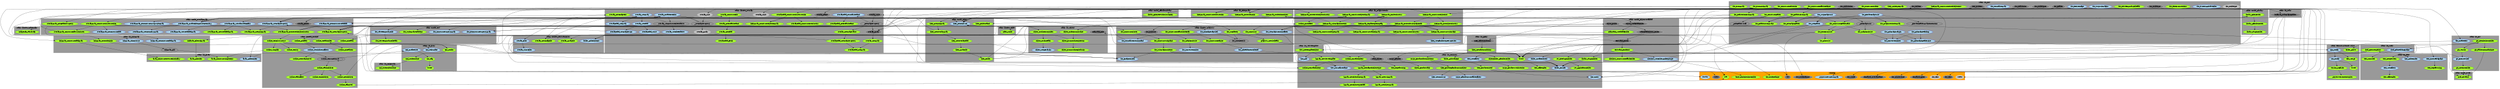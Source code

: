 digraph "dot_FromArray" {	graph [		clusterrank="true"		size="31.2500,31.2500"	];		subgraph "pf" {		node [];			n57 [label="_GetGraphProperty" URL="_GetGraphProperty%2Cpf%2Cstack+%22libOPN_Overlay%22%2C1"];		n179 [label="dot_CheckResult" URL="dot_CheckResult%2Cpf%2Cstack+%22libOPN_GraphViz%22%2C1"];	}		subgraph "pc" {		node [];			n122 [label="_AddHeaderStuff" URL="_AddHeaderStuff%2Cpc%2Cstack+%22lib_Dot%22%2C1"];		n72 [label="_ExtractHeaderArrayDimensions" URL="_ExtractHeaderArrayDimensions%2Cpc%2Cstack+%22lib_Dot%22%2C1"];		n232 [label="overlay_SetAndStoreFileRelative" URL="overlay_SetAndStoreFileRelative%2Cpc%2Cstack+%22libOPN_Overlay%22%2C1"];		n105 [label="_AddGraphSize" URL="_AddGraphSize%2Cpc%2Cstack+%22lib_Dot%22%2C1"];		n212 [label="outline_ToXMLRecurse" URL="outline_ToXMLRecurse%2Cpc%2Cstack+%22libOPN_Outline%22%2C1"];		n131 [label="_SetGraphProperty" URL="_SetGraphProperty%2Cpc%2Cstack+%22libOPN_Overlay%22%2C1"];		n239 [label="linkArray_Add" URL="linkArray_Add%2Cpc%2Cstack+%22lib_LinkArray%22%2C1"];	}		subgraph "s" {		node [fillcolor="grey", style="filled", color="white"];			n209 [label="overlay_Style" URL="overlay_Style%2Cs%2Cstack+%22libOPN_Overlay%22%2C1"];		n219 [label="dot_Text" URL="dot_Text%2Cs%2CMissing%2C1"];		n245 [label="dot_NodeType" URL="dot_NodeType%2Cs%2Cstack+%22lib_Dot%22%2C1"];		n250 [label="uOPN" URL="uOPN%2Cs%2CMissing%2C1"];		n132 [label="overlay_Array" URL="overlay_Array%2Cs%2Cstack+%22libOPN_Overlay%22%2C1"];		n183 [label="overlay_Size" URL="overlay_Size%2Cs%2Cstack+%22libOPN_Overlay%22%2C1"];	}		subgraph "g" {		node [fillcolor="grey50", style="filled", color="white"];			n7 [label="mainstack_File" URL="mainstack_File%2Cg%2Cstack+%22lib_Object%22%2C1"];		n218 [label="dot_Text" URL="dot_Text%2Cg%2CMissing%2C1"];		n171 [label="dot_Header" URL="dot_Header%2Cg%2Cstack+%22lib_Dot%22%2C1"];		n74 [label="displayed_OverlayName" URL="displayed_OverlayName%2Cg%2CMissing%2C1"];		n138 [label="dot_DefSection" URL="dot_DefSection%2Cg%2Cstack+%22lib_Dot%22%2C1"];		n210 [label="stackDataObjects_Folder" URL="stackDataObjects_Folder%2Cg%2Cstack+%22model_ObjectMetadata%22%2C1"];		n151 [label="rect" URL="rect%2Cg%2CMissing%2C1"];		n172 [label="hkey_DotText" URL="hkey_DotText%2Cg%2Cstack+%22lib_Dot%22%2C1"];		n58 [label="script_Handler" URL="script_Handler%2Cg%2Cstack+%22lib_Common%22%2C1"];		n230 [label="dot_NodeTypes" URL="dot_NodeTypes%2Cg%2Cstack+%22lib_Dot%22%2C1"];		n140 [label="overlay_Array" URL="overlay_Array%2Cg%2Cstack+%22libOPN_Overlay%22%2C1"];		n103 [label="overlay_Name" URL="overlay_Name%2Cg%2Cstack+%22libOPN_Overlay%22%2C1"];		n34 [label="overlay_Folder" URL="overlay_Folder%2Cg%2Cstack+%22model_OverlayArray%22%2C1"];		n136 [label="dot_NodeDefLine" URL="dot_NodeDefLine%2Cg%2CMissing%2C1"];		n6 [label="textStack_Folder" URL="textStack_Folder%2Cg%2Cstack+%22model_ObjectMetadata%22%2C1"];		n173 [label="displayed_Hkey" URL="displayed_Hkey%2Cg%2CMissing%2C1"];		n249 [label="dot_NodeType" URL="dot_NodeType%2Cg%2Cstack+%22lib_Dot%22%2C1"];		n104 [label="uOPN" URL="uOPN%2Cg%2CMissing%2C1"];		n177 [label="linkarray_TracGraphHeader" URL="linkarray_TracGraphHeader%2Cg%2Cstack+%22lib_Trac%22%2C1"];		n35 [label="object_MetaDataFolder" URL="object_MetaDataFolder%2Cg%2Cstack+%22model_ObjectMetadata%22%2C1"];		n73 [label="dot_LinkSection" URL="dot_LinkSection%2Cg%2Cstack+%22lib_Dot%22%2C1"];		n235 [label="dot_Model" URL="dot_Model%2Cg%2CMissing%2C1"];		n56 [label="overlay_Style" URL="overlay_Style%2Cg%2Cstack+%22libOPN_Overlay%22%2C1"];		n2 [label="dot_NodeID" URL="dot_NodeID%2Cg%2Cstack+%22lib_Dot%22%2C1"];		n231 [label="hKey_CaseConditions" URL="hKey_CaseConditions%2Cg%2Cstack+%22lib_Hkey%22%2C1"];		n174 [label="dot_ClusterType" URL="dot_ClusterType%2Cg%2CMissing%2C1"];		n165 [label="dot_InchSize" URL="dot_InchSize%2Cg%2Cstack+%22libOPN_GraphViz%22%2C1"];		n214 [label="object_Folder" URL="object_Folder%2Cg%2Cstack+%22model_ObjectMetadata%22%2C1"];		n9 [label="stack_Object" URL="stack_Object%2Cg%2Cstack+%22lib_Common%22%2C1"];	}		subgraph "c" {		node [fillcolor="LightBlue", style="filled", color="Blue"];			n182 [label="xml_CreateTree" URL="xml_CreateTree%2Cc%2Cstack+%22lib_XML%22%2C1"];		n234 [label="_ConstructPropertyArray" URL="_ConstructPropertyArray%2Cc%2CMissing%2C1"];		n149 [label="folder_AddObjectBit" URL="folder_AddObjectBit%2Cc%2Cstack+%22libOPN_TextStackFiles%22%2C1"];		n20 [label="dot_EscapeQuotes" URL="dot_EscapeQuotes%2Cc%2Cstack+%22libOPN_GraphViz%22%2C1"];		n50 [label="dot_SaveTemporaryFile" URL="dot_SaveTemporaryFile%2Cc%2Cstack+%22model_Dot%22%2C1"];		n216 [label="dot_ResizeImage" URL="dot_ResizeImage%2Cc%2Cstack+%22lib_Dot%22%2C1"];		n106 [label="dot_ProcessAndSaveFiles" URL="dot_ProcessAndSaveFiles%2Cc%2Cstack+%22lib_Dot%22%2C1"];		n97 [label="overlayData_Store" URL="overlayData_Store%2Cc%2Cstack+%22libOPN_Overlay%22%2C1"];		n226 [label="dot_StripGraphSize" URL="dot_StripGraphSize%2Cc%2Cstack+%22lib_Dot%22%2C1"];		n88 [label="text_SetOffsets" URL="text_SetOffsets%2Cc%2Cstack+%22lib_Text%22%2C1"];		n31 [label="linkArray_DeconstructDataArray" URL="linkArray_DeconstructDataArray%2Cc%2Cstack+%22lib_LinkArray%22%2C1"];		n157 [label="overlayData_SetArray" URL="overlayData_SetArray%2Cc%2Cstack+%22libOPN_Overlay%22%2C1"];		n3 [label="git_ExecuteShell" URL="git_ExecuteShell%2Cc%2Cstack+%22lib_Git%22%2C1"];		n191 [label="overlay_CreateDotFiles" URL="overlay_CreateDotFiles%2Cc%2Cstack+%22libOPN_Overlay%22%2C1"];		n242 [label="overlayData_NormalizeName" URL="overlayData_NormalizeName%2Cc%2Cstack+%22libOPN_Overlay%22%2C1"];		n258 [label="hkey_Deconstruct" URL="hkey_Deconstruct%2Cc%2Cstack+%22lib_Common%22%2C1"];		n11 [label="text_InsertParagraph" URL="text_InsertParagraph%2Cc%2Cstack+%22lib_Text%22%2C1"];		n127 [label="opn_Notify" URL="opn_Notify%2Cc%2Cstack+%22Rescue+Livecode+World%22%2C1"];		n42 [label="dot_AddGraphPadding" URL="dot_AddGraphPadding%2Cc%2Cstack+%22lib_Dot%22%2C1"];		n118 [label="line_AddToIndex" URL="line_AddToIndex%2Cc%2Cstack+%22lib_Text%22%2C1"];		n154 [label="overlay_ShortFiles" URL="overlay_ShortFiles%2Cc%2Cstack+%22libOPN_TextStackFiles%22%2C1"];		n176 [label="linkArray_IdConstruct" URL="linkArray_IdConstruct%2Cc%2Cstack+%22lib_LinkArray%22%2C1"];		n167 [label="overlayArray_SetMetadataArray" URL="overlayArray_SetMetadataArray%2Cc%2Cstack+%22model_OverlayArray%22%2C1"];		n117 [label="dot_AddGraphMargin" URL="dot_AddGraphMargin%2Cc%2Cstack+%22lib_Dot%22%2C1"];		n53 [label="object_SetHierarchy" URL="object_SetHierarchy%2Cc%2Cstack+%22lib_Object%22%2C1"];		n178 [label="dot_DoImageMapShell" URL="dot_DoImageMapShell%2Cc%2Cstack+%22libOPN_GraphViz%22%2C1"];		n124 [label="overlayArray_DeconstructMetadata" URL="overlayArray_DeconstructMetadata%2Cc%2Cstack+%22model_OverlayArray%22%2C1"];		n180 [label="dot_NormalizeDotCommand" URL="dot_NormalizeDotCommand%2Cc%2Cstack+%22libOPN_GraphViz%22%2C1"];		n30 [label="overlayArray_DeconstructData" URL="overlayArray_DeconstructData%2Cc%2Cstack+%22model_OverlayArray%22%2C1"];		n194 [label="overlayArray_SetGeometryArray" URL="overlayArray_SetGeometryArray%2Cc%2Cstack+%22model_OverlayArray%22%2C1"];		n87 [label="text_SetOffsets" URL="text_SetOffsets%2Cc%2Cstack+%22lib_Common%22%2C1"];		n39 [label="xml_TidySpace" URL="xml_TidySpace%2Cc%2Cstack+%22lib_XML%22%2C1"];		n200 [label="overlayArray_DeconstructGroupStyleArray" URL="overlayArray_DeconstructGroupStyleArray%2Cc%2Cstack+%22model_OverlayArray%22%2C1"];		n222 [label="dot_SetHeader" URL="dot_SetHeader%2Cc%2Cstack+%22lib_Dot%22%2C1"];		n43 [label="dot_AddGraphHeaderLine" URL="dot_AddGraphHeaderLine%2Cc%2Cstack+%22lib_Dot%22%2C1"];		n27 [label="view_NormalizeName" URL="view_NormalizeName%2Cc%2Cstack+%22lib_Common%22%2C1"];		n119 [label="line_Add" URL="line_Add%2Cc%2Cstack+%22lib_Common%22%2C1"];		n155 [label="overlay_SetArray" URL="overlay_SetArray%2Cc%2Cstack+%22libOPN_Overlay%22%2C1"];		n60 [label="shell_BashParamEscape" URL="shell_BashParamEscape%2Cc%2Cstack+%22lib_Shell%22%2C1"];		n236 [label="checkout_SetFolderAndRepotype" URL="checkout_SetFolderAndRepotype%2Cc%2Cstack+%22model_ObjectMetadata%22%2C1"];		n215 [label="line_Insert" URL="line_Insert%2Cc%2Cstack+%22lib_Common%22%2C1"];		n185 [label="dot_SetGraphSectionOffsets" URL="dot_SetGraphSectionOffsets%2Cc%2Cstack+%22libOPN_GraphViz%22%2C1"];		n96 [label="overlay_SetData" URL="overlay_SetData%2Cc%2Cstack+%22libOPN_Overlay%22%2C1"];		n252 [label="dot_NormalizeArray" URL="dot_NormalizeArray%2Cc%2Cstack+%22lib_Dot%22%2C1"];		n137 [label="hkey_SetHandlerTypeProperties" URL="hkey_SetHandlerTypeProperties%2Cc%2Cstack+%22lib_GraphVizTools%22%2C1"];		n153 [label="overlay_Files" URL="overlay_Files%2Cc%2Cstack+%22libOPN_TextStackFiles%22%2C1"];		n46 [label="hkey_Deconstruct" URL="hkey_Deconstruct%2Cc%2Cstack+%22model_Hkey%22%2C1"];		n62 [label="outline_SetChildrenOffsets" URL="outline_SetChildrenOffsets%2Cc%2Cstack+%22libOPN_Outline%22%2C1"];		n189 [label="extract" URL="extract%2Cc%2CMissing%2C1"];		n109 [label="dot_ConvertToInches" URL="dot_ConvertToInches%2Cc%2Cstack+%22libOPN_GraphViz%22%2C1"];		n64 [label="array_AddToIndex" URL="array_AddToIndex%2Cc%2Cstack+%22lib_Array%22%2C1"];		n233 [label="overlay_SetFileRelative" URL="overlay_SetFileRelative%2Cc%2Cstack+%22libOPN_Overlay%22%2C1"];		n217 [label="dot_ConstructPropertyArray" URL="dot_ConstructPropertyArray%2Cc%2Cstack+%22model_Dot%22%2C1"];		n107 [label="file_CreateText" URL="file_CreateText%2Cc%2Cstack+%22lib_Git%22%2C1"];		n92 [label="overlayArray_SetGraphProperty" URL="overlayArray_SetGraphProperty%2Cc%2Cstack+%22model_OverlayArray%22%2C1"];		n44 [label="dot_ConvertToInches" URL="dot_ConvertToInches%2Cc%2Cstack+%22lib_Dot%22%2C1"];		n223 [label="dot_ExtractGraphSize" URL="dot_ExtractGraphSize%2Cc%2Cstack+%22lib_Dot%22%2C1"];		n257 [label="dot_AddParamToNodeDef" URL="dot_AddParamToNodeDef%2Cc%2Cstack+%22libOPN_GraphViz%22%2C1"];		n156 [label="overlayArray_SetMainStackHash" URL="overlayArray_SetMainStackHash%2Cc%2Cstack+%22model_OverlayArray%22%2C1"];		n86 [label="dot_StripSubGraphs" URL="dot_StripSubGraphs%2Cc%2Cstack+%22lib_Dot%22%2C1"];		n133 [label="overlayArray_CreateFilesAndSetGeometry" URL="overlayArray_CreateFilesAndSetGeometry%2Cc%2Cstack+%22model_OverlayArray%22%2C1"];		n259 [label="script_HandlerFromTableOffsets" URL="script_HandlerFromTableOffsets%2Cc%2Cstack+%22lib_Common%22%2C1"];		n100 [label="folder_CreateNested" URL="folder_CreateNested%2Cc%2Cstack+%22lib_Common%22%2C1"];		n128 [label="osx_Notify" URL="osx_Notify%2Cc%2Cstack+%22Rescue+Livecode+World%22%2C1"];		n55 [label="folder_Format" URL="folder_Format%2Cc%2Cstack+%22lib_Common%22%2C1"];		n91 [label="overlayData_SetGraphProps" URL="overlayData_SetGraphProps%2Cc%2Cstack+%22libOPN_Overlay%22%2C1"];		n78 [label="dot_DeconstructPropertyArray" URL="dot_DeconstructPropertyArray%2Cc%2Cstack+%22model_Dot%22%2C1"];	}		subgraph "f" {		node [fillcolor="GreenYellow", style="filled", color="Green4"];			n251 [label="outline_LineParent" URL="outline_LineParent%2Cf%2Cstack+%22libOPN_Outline%22%2C1"];		n134 [label="hKeyArray_ConstructSubGraph" URL="hKeyArray_ConstructSubGraph%2Cf%2Cstack+%22lib_GraphVizTools%22%2C1"];		n47 [label="overlayData_GetGraphProperty" URL="overlayData_GetGraphProperty%2Cf%2Cstack+%22libOPN_Overlay%22%2C1"];		n63 [label="outline_NextSameLevel" URL="outline_NextSameLevel%2Cf%2Cstack+%22libOPN_Outline%22%2C1"];		n195 [label="dot_ConstructDefLine" URL="dot_ConstructDefLine%2Cf%2Cstack+%22libOPN_GraphViz%22%2C1"];		n207 [label="dot_FromLinkArray" URL="dot_FromLinkArray%2Cf%2Cstack+%22lib_Dot%22%2C1"];		n263 [label="dot_FromArray" URL="dot_FromArray%2Cf%2Cstack+%22lib_Dot%22%2C1"];		n160 [label="outline_GetChildren" URL="outline_GetChildren%2Cf%2Cstack+%22libOPN_Outline%22%2C1"];		n81 [label="kwote" URL="kwote%2Cf%2Cstack+%22lib_Common%22%2C1"];		n108 [label="dot_GraphInchSize" URL="dot_GraphInchSize%2Cf%2Cstack+%22libOPN_GraphViz%22%2C1"];		n15 [label="hKeyArray_XmlToClusters" URL="hKeyArray_XmlToClusters%2Cf%2Cstack+%22lib_GraphVizTools%22%2C1"];		n188 [label="overlay_ArrayFile" URL="overlay_ArrayFile%2Cf%2Cstack+%22libOPN_TextStackFiles%22%2C1"];		n65 [label="hKeyArray_SubGraphContents" URL="hKeyArray_SubGraphContents%2Cf%2Cstack+%22lib_GraphVizTools%22%2C1"];		n240 [label="array_ConstructSimpleKeys" URL="array_ConstructSimpleKeys%2Cf%2Cstack+%22lib_Array%22%2C1"];		n228 [label="outline_ToPathIndex" URL="outline_ToPathIndex%2Cf%2Cstack+%22libOPN_Outline%22%2C1"];		n37 [label="outline_ToXML" URL="outline_ToXML%2Cf%2Cstack+%22libOPN_Outline%22%2C1"];		n125 [label="rev_GetPluginFolder" URL="rev_GetPluginFolder%2Cf%2Cstack+%22lib_Common%22%2C1"];		n145 [label="char" URL="char%2Cf%2CMissing%2C1"];		n238 [label="checkout_ConstructDefaultFolder" URL="checkout_ConstructDefaultFolder%2Cf%2Cstack+%22model_ObjectMetadata%22%2C1"];		n181 [label="dot_NewTemporaryFilePath" URL="dot_NewTemporaryFilePath%2Cf%2Cstack+%22lib_Dot%22%2C1"];		n5 [label="shell_ExecuteAtRoot" URL="shell_ExecuteAtRoot%2Cf%2Cstack+%22lib_Shell%22%2C1"];		n168 [label="hKeyArray_ReplaceOpeningTag" URL="hKeyArray_ReplaceOpeningTag%2Cf%2Cstack+%22lib_GraphVizTools%22%2C1"];		n25 [label="hArray_GetViewTemplate" URL="hArray_GetViewTemplate%2Cf%2Cstack+%22lib_Common%22%2C1"];		n260 [label="array_ConstructReverseDictionary" URL="array_ConstructReverseDictionary%2Cf%2Cstack+%22lib_Array%22%2C1"];		n248 [label="dot_TextFromSections" URL="dot_TextFromSections%2Cf%2Cstack+%22lib_Dot%22%2C1"];		n256 [label="hkey_GetCaseConditions" URL="hkey_GetCaseConditions%2Cf%2Cstack+%22lib_Hkey%22%2C1"];		n66 [label="math_IsOdd" URL="math_IsOdd%2Cf%2Cstack+%22libOPN_Data%22%2C1"];		n162 [label="outline_TopChildren" URL="outline_TopChildren%2Cf%2Cstack+%22libOPN_Outline%22%2C1"];		n77 [label="dot_ConstructHeaderBase" URL="dot_ConstructHeaderBase%2Cf%2Cstack+%22lib_Dot%22%2C1"];		n114 [label="dot_ConstructCluster" URL="dot_ConstructCluster%2Cf%2Cstack+%22libOPN_GraphViz%22%2C1"];		n68 [label="hKeyArray_DotNodeSubGraphDefs" URL="hKeyArray_DotNodeSubGraphDefs%2Cf%2Cstack+%22lib_GraphVizTools%22%2C1"];		n203 [label="overlay_GetCmapFile" URL="overlay_GetCmapFile%2Cf%2Cstack+%22libOPN_TextStackFiles%22%2C1"];		n164 [label="library_HkeyToPublicShortHkey" URL="library_HkeyToPublicShortHkey%2Cf%2Cstack+%22model_HandlerLibrary%22%2C1"];		n29 [label="kwote" URL="kwote%2Cf%2Cstack+%22lib_XML%22%2C1"];		n213 [label="library_HkeyFolder" URL="library_HkeyFolder%2Cf%2Cstack+%22model_Library%22%2C1"];		n112 [label="dot_SubGraphContents" URL="dot_SubGraphContents%2Cf%2Cstack+%22libOPN_GraphViz%22%2C1"];		n244 [label="array_AllNodes" URL="array_AllNodes%2Cf%2Cstack+%22lib_Array%22%2C1"];		n54 [label="library_PluginFolder" URL="library_PluginFolder%2Cf%2Cstack+%22lib_Common%22%2C1"];		n90 [label="hKeyArray_ConstructIdTypeArray" URL="hKeyArray_ConstructIdTypeArray%2Cf%2Cstack+%22lib_GraphVizTools%22%2C1"];		n221 [label="dot_ConstructSubgraph" URL="dot_ConstructSubgraph%2Cf%2Cstack+%22libOPN_GraphViz%22%2C1"];		n26 [label="hArray_GetNamedObjectType" URL="hArray_GetNamedObjectType%2Cf%2Cstack+%22lib_Common%22%2C1"];		n146 [label="hKeyArray_ConstructObjectIDArray" URL="hKeyArray_ConstructObjectIDArray%2Cf%2Cstack+%22libOPN_Overlay%22%2C1"];		n198 [label="version_IsEarlier" URL="version_IsEarlier%2Cf%2Cstack+%22Rescue+Livecode+World%22%2C1"];		n121 [label="dot_HeaderFromArray" URL="dot_HeaderFromArray%2Cf%2Cstack+%22lib_Dot%22%2C1"];		n84 [label="dot_GraphSectionToArray" URL="dot_GraphSectionToArray%2Cf%2Cstack+%22lib_Dot%22%2C1"];		n135 [label="dot_ConstructDefaultNodeDefs" URL="dot_ConstructDefaultNodeDefs%2Cf%2Cstack+%22libOPN_GraphViz%22%2C1"];		n48 [label="overlayArray_GetGraphProperty" URL="overlayArray_GetGraphProperty%2Cf%2Cstack+%22model_OverlayArray%22%2C1"];		n196 [label="text_OffsetAfter" URL="text_OffsetAfter%2Cf%2Cstack+%22lib_Common%22%2C1"];		n71 [label="hArray_GetObjectTypeData" URL="hArray_GetObjectTypeData%2Cf%2Cstack+%22lib_Common%22%2C1"];		n237 [label="fossil_FindCheckoutFolder" URL="fossil_FindCheckoutFolder%2Cf%2CMissing%2C1"];		n204 [label="overlay_ConstructFile" URL="overlay_ConstructFile%2Cf%2Cstack+%22libOPN_Overlay%22%2C1"];		n264 [label="overlayArray_GetHeaderProperty" URL="overlayArray_GetHeaderProperty%2Cf%2Cstack+%22model_OverlayArray%22%2C1"];		n82 [label="library_HandlerFolder" URL="library_HandlerFolder%2Cf%2Cstack+%22model_Library%22%2C1"];		n14 [label="hKeyArray_ConstructObjectIdArray" URL="hKeyArray_ConstructObjectIdArray%2Cf%2Cstack+%22lib_GraphVizTools%22%2C1"];		n241 [label="overlayData_GetDefaultName" URL="overlayData_GetDefaultName%2Cf%2Cstack+%22libOPN_Overlay%22%2C1"];		n229 [label="_convertVersionToNumber" URL="_convertVersionToNumber%2Cf%2Cstack+%22Rescue+Livecode+World%22%2C1"];		n101 [label="hkey_ArrayFile" URL="hkey_ArrayFile%2Cf%2Cstack+%22model_Hkey%22%2C1"];		n12 [label="text_RepeatString" URL="text_RepeatString%2Cf%2Cstack+%22lib_Text%22%2C1"];		n139 [label="dot_DefSectionFromArray" URL="dot_DefSectionFromArray%2Cf%2Cstack+%22lib_Dot%22%2C1"];		n36 [label="outline_Simplify" URL="outline_Simplify%2Cf%2Cstack+%22libOPN_Outline%22%2C1"];		n227 [label="text_RepeatString" URL="text_RepeatString%2Cf%2Cstack+%22lib_Common%22%2C1"];		n144 [label="outline_TabLevel" URL="outline_TabLevel%2Cf%2Cstack+%22libOPN_Outline%22%2C1"];		n89 [label="text_OffsetAfter" URL="text_OffsetAfter%2Cf%2Cstack+%22lib_Text%22%2C1"];		n253 [label="overlay_GetGraphValue" URL="overlay_GetGraphValue%2Cf%2Cstack+%22libOPN_Overlay%22%2C1"];		n152 [label="view_GetTemplateObject" URL="view_GetTemplateObject%2Cf%2Cstack+%22lib_ViewTemplate%22%2C1"];		n45 [label="hKeyArray_NodeIdsInObject" URL="hKeyArray_NodeIdsInObject%2Cf%2Cstack+%22lib_HkeyArray%22%2C1"];		n22 [label="script_ExtractCaseConditions" URL="script_ExtractCaseConditions%2Cf%2Cstack+%22lib_Common%22%2C1"];		n261 [label="overlayData_Fetch" URL="overlayData_Fetch%2Cf%2Cstack+%22libOPN_Overlay%22%2C1"];		n255 [label="folder_Above" URL="folder_Above%2Cf%2Cstack+%22Rescue+Livecode+World%22%2C1"];		n130 [label="dot_ConstructNodeID" URL="dot_ConstructNodeID%2Cf%2Cstack+%22lib_Dot%22%2C1"];		n158 [label="hKeyArray_ConstructStackIdArray" URL="hKeyArray_ConstructStackIdArray%2Cf%2Cstack+%22lib_GraphVizTools%22%2C1"];		n67 [label="hKeyArray_ConstructObjectDot" URL="hKeyArray_ConstructObjectDot%2Cf%2Cstack+%22lib_GraphVizTools%22%2C1"];		n206 [label="dot_NodeDefLine" URL="dot_NodeDefLine%2Cf%2CMissing%2C1"];		n161 [label="outline_PathOffset" URL="outline_PathOffset%2Cf%2Cstack+%22libOPN_Outline%22%2C1"];		n76 [label="overlayData_ConstructClusterSection" URL="overlayData_ConstructClusterSection%2Cf%2Cstack+%22libOPN_Overlay%22%2C1"];		n175 [label="hkey_GetLinkArray" URL="hkey_GetLinkArray%2Cf%2Cstack+%22model_Hkey%22%2C1"];		n115 [label="overlayArray_ConstructFlatSubCluster" URL="overlayArray_ConstructFlatSubCluster%2Cf%2Cstack+%22model_OverlayArray%22%2C1"];		n192 [label="overlay_GetCmapText" URL="overlay_GetCmapText%2Cf%2Cstack+%22libOPN_Overlay%22%2C1"];		n243 [label="hkey_FolderName" URL="hkey_FolderName%2Cf%2Cstack+%22model_Hkey%22%2C1"];		n51 [label="dot_NewTemporaryFilePath" URL="dot_NewTemporaryFilePath%2Cf%2Cstack+%22model_Dot%22%2C1"];		n69 [label="hKeyArray_DotObjectClusters" URL="hKeyArray_DotObjectClusters%2Cf%2Cstack+%22lib_GraphVizTools%22%2C1"];		n95 [label="git_Version" URL="git_Version%2Cf%2Cstack+%22lib_Git%22%2C1"];		n224 [label="outline_AddPath" URL="outline_AddPath%2Cf%2Cstack+%22libOPN_Outline%22%2C1"];		n143 [label="overlay_GetArray" URL="overlay_GetArray%2Cf%2Cstack+%22libOPN_Overlay%22%2C1"];		n10 [label="object_ExtractStack" URL="object_ExtractStack%2Cf%2Cstack+%22lib_Common%22%2C1"];		n113 [label="overlayArray_ConstructClusterSection" URL="overlayArray_ConstructClusterSection%2Cf%2Cstack+%22model_OverlayArray%22%2C1"];		n187 [label="hKeyArray_ConstructNodeSection" URL="hKeyArray_ConstructNodeSection%2Cf%2Cstack+%22lib_HkeyArray%22%2C1"];		n102 [label="hkey_Folder" URL="hkey_Folder%2Cf%2Cstack+%22model_Hkey%22%2C1"];		n33 [label="object_FromOutlineLineNum" URL="object_FromOutlineLineNum%2Cf%2Cstack+%22lib_Object%22%2C1"];		n93 [label="git_GetCheckoutFolder" URL="git_GetCheckoutFolder%2Cf%2Cstack+%22lib_Git%22%2C1"];		n199 [label="dot_ConstructDefSection" URL="dot_ConstructDefSection%2Cf%2Cstack+%22lib_Dot%22%2C1"];		n1 [label="hKeyArray_DotNodeLinks" URL="hKeyArray_DotNodeLinks%2Cf%2Cstack+%22lib_HkeyArray%22%2C1"];		n120 [label="objectFolder_HandlerFolder" URL="objectFolder_HandlerFolder%2Cf%2Cstack+%22lib_Common%22%2C1"];		n85 [label="text_GetBetween" URL="text_GetBetween%2Cf%2Cstack+%22lib_Text%22%2C1"];		n99 [label="pref_GetValue" URL="pref_GetValue%2Cf%2Cstack+%22model_Prefs%22%2C1"];		n19 [label="dot_Construct" URL="dot_Construct%2Cf%2Cstack+%22libOPN_GraphViz%22%2C1"];		n21 [label="hKeyArray_DotNestedObjectClusters" URL="hKeyArray_DotNestedObjectClusters%2Cf%2Cstack+%22lib_GraphVizTools%22%2C1"];		n49 [label="overlayData_GetArray" URL="overlayData_GetArray%2Cf%2Cstack+%22libOPN_Overlay%22%2C1"];		n148 [label="mainstack_MetadataFolder" URL="mainstack_MetadataFolder%2Cf%2Cstack+%22model_ObjectMetadata%22%2C1"];		n197 [label="kwote" URL="kwote%2Cf%2Cstack+%22Rescue+Livecode+World%22%2C1"];		n70 [label="hArray_GetObjectTypeArray" URL="hArray_GetObjectTypeArray%2Cf%2Cstack+%22lib_Common%22%2C1"];		n205 [label="hKeyArray_ConstructDotClusters" URL="hKeyArray_ConstructDotClusters%2Cf%2Cstack+%22lib_GraphVizTools%22%2C1"];		n83 [label="library_PluginFolder" URL="library_PluginFolder%2Cf%2Cstack+%22model_Library%22%2C1"];		n166 [label="overlayArray_GetMetadataArray" URL="overlayArray_GetMetadataArray%2Cf%2Cstack+%22model_OverlayArray%22%2C1"];		n17 [label="outline_ToXmlStructure" URL="outline_ToXmlStructure%2Cf%2Cstack+%22libOPN_Outline%22%2C1"];		n110 [label="dot_ConstructHeader" URL="dot_ConstructHeader%2Cf%2Cstack+%22lib_Dot%22%2C1"];		n246 [label="overlay_GetDefaultName" URL="overlay_GetDefaultName%2Cf%2Cstack+%22libOPN_Overlay%22%2C1"];		n8 [label="textStack_FindRoot" URL="textStack_FindRoot%2Cf%2Cstack+%22model_ObjectMetadata%22%2C1"];		n129 [label="text_Merge" URL="text_Merge%2Cf%2Cstack+%22Rescue+Livecode+World%22%2C1"];		n52 [label="object_OutlinePath" URL="object_OutlinePath%2Cf%2Cstack+%22lib_Object%22%2C1"];		n40 [label="hArray_GetUripArray" URL="hArray_GetUripArray%2Cf%2Cstack+%22lib_Common%22%2C1"];		n79 [label="dot_GraphInchSize" URL="dot_GraphInchSize%2Cf%2Cstack+%22lib_Dot%22%2C1"];		n220 [label="dot_UnFlatten" URL="dot_UnFlatten%2Cf%2Cstack+%22libOPN_GraphViz%22%2C1"];		n123 [label="dot_HeaderFromArrays" URL="dot_HeaderFromArrays%2Cf%2Cstack+%22lib_Dot%22%2C1"];		n170 [label="outline_LineOffset" URL="outline_LineOffset%2Cf%2Cstack+%22lib_GraphVizTools%22%2C1"];		n23 [label="script_ExtractSwitchSection" URL="script_ExtractSwitchSection%2Cf%2Cstack+%22lib_Common%22%2C1"];		n262 [label="hkey_GetOverlayArray" URL="hkey_GetOverlayArray%2Cf%2Cstack+%22model_Hkey%22%2C1"];		n80 [label="dot_RectFromSize" URL="dot_RectFromSize%2Cf%2Cstack+%22lib_Dot%22%2C1"];		n254 [label="hkey_LinkTypeArray" URL="hkey_LinkTypeArray%2Cf%2Cstack+%22lib_Dot%22%2C1"];		n159 [label="outline_PathChildren" URL="outline_PathChildren%2Cf%2Cstack+%22libOPN_Outline%22%2C1"];		n75 [label="linkArray_DotNodeLinks" URL="linkArray_DotNodeLinks%2Cf%2Cstack+%22lib_LinkArray%22%2C1"];		n116 [label="dot_ConstructDefaultDefLine" URL="dot_ConstructDefaultDefLine%2Cf%2Cstack+%22lib_Dot%22%2C1"];		n193 [label="overlayArray_GetLinkArray" URL="overlayArray_GetLinkArray%2Cf%2Cstack+%22model_OverlayArray%22%2C1"];		n38 [label="xml_Nodes" URL="xml_Nodes%2Cf%2Cstack+%22lib_XML%22%2C1"];		n94 [label="git_PathToCommandLine" URL="git_PathToCommandLine%2Cf%2Cstack+%22lib_Git%22%2C1"];		n201 [label="xml_NodeOutline" URL="xml_NodeOutline%2Cf%2Cstack+%22lib_XML%22%2C1"];		n225 [label="linkarray_FilterIdArray" URL="linkarray_FilterIdArray%2Cf%2Cstack+%22lib_LinkArray%22%2C1"];		n126 [label="rev_ApplicationFolder" URL="rev_ApplicationFolder%2Cf%2Cstack+%22lib_Common%22%2C1"];		n142 [label="outline_LinePath" URL="outline_LinePath%2Cf%2Cstack+%22libOPN_Outline%22%2C1"];		n211 [label="folder_AddStackBit" URL="folder_AddStackBit%2Cf%2Cstack+%22lib_Common%22%2C1"];		n13 [label="overlayArray_DotNestedObjectClusters" URL="overlayArray_DotNestedObjectClusters%2Cf%2Cstack+%22model_OverlayArray%22%2C1"];		n186 [label="hkey_GetOverlayData" URL="hkey_GetOverlayData%2Cf%2Cstack+%22model_Hkey%22%2C1"];		n150 [label="dot_BboxSize" URL="dot_BboxSize%2Cf%2Cstack+%22lib_Dot%22%2C1"];		n4 [label="git_GetRootFolder" URL="git_GetRootFolder%2Cf%2Cstack+%22lib_Git%22%2C1"];		n32 [label="object_IndexFromOutline" URL="object_IndexFromOutline%2Cf%2Cstack+%22lib_Object%22%2C1"];		n169 [label="outline_DecreaseIndent" URL="outline_DecreaseIndent%2Cf%2Cstack+%22lib_Common%22%2C1"];		n24 [label="text_ExtractQuoted" URL="text_ExtractQuoted%2Cf%2Cstack+%22lib_Common%22%2C1"];		n59 [label="hkey_ExtractHandlerFromObject" URL="hkey_ExtractHandlerFromObject%2Cf%2Cstack+%22lib_Common%22%2C1"];		n61 [label="text_IsQuoted" URL="text_IsQuoted%2Cf%2Cstack+%22lib_Text%22%2C1"];		n208 [label="linkArray_ConstructDataArray" URL="linkArray_ConstructDataArray%2Cf%2Cstack+%22lib_LinkArray%22%2C1"];		n163 [label="dot_StyleArrayToParams" URL="dot_StyleArrayToParams%2Cf%2Cstack+%22model_Dot%22%2C1"];		n98 [label="graphViz_GetShellPath" URL="graphViz_GetShellPath%2Cf%2Cstack+%22libOPN_GraphViz%22%2C1"];		n18 [label="hKeyArray_ConstructNestedObjectDot" URL="hKeyArray_ConstructNestedObjectDot%2Cf%2Cstack+%22lib_Dot%22%2C1"];		n190 [label="imagemap_ParseMap" URL="imagemap_ParseMap%2Cf%2Cstack+%22libOPN_ImageMap%22%2C1"];		n202 [label="xml_TreeNodeOutline" URL="xml_TreeNodeOutline%2Cf%2Cstack+%22lib_XmlExtras%22%2C1"];		n141 [label="object_FromOutlineHierarchy" URL="object_FromOutlineHierarchy%2Cf%2Cstack+%22lib_Object%22%2C1"];		n16 [label="object_OutlineFromIndex" URL="object_OutlineFromIndex%2Cf%2Cstack+%22lib_Object%22%2C1"];		n28 [label="xml_Tag" URL="xml_Tag%2Cf%2Cstack+%22lib_XML%22%2C1"];		n111 [label="outline_IncreaseIndent" URL="outline_IncreaseIndent%2Cf%2Cstack+%22lib_Common%22%2C1"];		n247 [label="overlay_GetData" URL="overlay_GetData%2Cf%2Cstack+%22libOPN_Overlay%22%2C1"];		n184 [label="dot_GetGraphHeader" URL="dot_GetGraphHeader%2Cf%2Cstack+%22lib_Dot%22%2C1"];		n41 [label="hArray_GetObjectArray" URL="hArray_GetObjectArray%2Cf%2Cstack+%22lib_Common%22%2C1"];		n147 [label="overlayData_ConstructDotClusters" URL="overlayData_ConstructDotClusters%2Cf%2Cstack+%22libOPN_Overlay%22%2C1"];	}		subgraph cluster1 {			label="Missing";			style=filled;			color=red;			fillcolor=orange;					n218; n234; n74; n145; n151; n237; n136; n173; n219; n206; n104; n250; n235; n189; n174	}	subgraph cluster2 {			label="stack \"lib_Array\"";			style=filled;			color=grey60;			fillcolor=grey60;					n240; n260; n244; n64	}	subgraph cluster3 {			label="stack \"lib_Common\"";			style=filled;			color=grey60;			fillcolor=grey60;					n81; n125; n25; n58; n258; n54; n26; n196; n71; n227; n22; n87; n10; n27; n119; n120; n70; n215; n40; n23; n126; n211; n169; n24; n59; n259; n111; n9; n100; n55; n41	}	subgraph cluster4 {			label="stack \"lib_Dot\"";			style=filled;			color=grey60;			fillcolor=grey60;					n122; n72; n171; n207; n263; n216; n106; n138; n226; n181; n172; n248; n77; n105; n230; n42; n121; n84; n117; n139; n249; n130; n245; n222; n43; n199; n110; n79; n123; n252; n73; n80; n254; n116; n150; n44; n223; n2; n86; n18; n184	}	subgraph cluster5 {			label="stack \"lib_Git\"";			style=filled;			color=grey60;			fillcolor=grey60;					n3; n95; n93; n107; n94; n4	}	subgraph cluster6 {			label="stack \"lib_GraphVizTools\"";			style=filled;			color=grey60;			fillcolor=grey60;					n134; n15; n65; n168; n68; n90; n14; n158; n67; n69; n21; n205; n137; n170	}	subgraph cluster7 {			label="stack \"lib_Hkey\"";			style=filled;			color=grey60;			fillcolor=grey60;					n256; n231	}	subgraph cluster8 {			label="stack \"lib_HkeyArray\"";			style=filled;			color=grey60;			fillcolor=grey60;					n45; n187; n1	}	subgraph cluster9 {			label="stack \"lib_LinkArray\"";			style=filled;			color=grey60;			fillcolor=grey60;					n31; n176; n75; n225; n239; n208	}	subgraph cluster10 {			label="stack \"lib_Object\"";			style=filled;			color=grey60;			fillcolor=grey60;					n7; n53; n33; n52; n32; n141; n16	}	subgraph cluster11 {			label="stack \"lib_Shell\"";			style=filled;			color=grey60;			fillcolor=grey60;					n5; n60	}	subgraph cluster12 {			label="stack \"lib_Text\"";			style=filled;			color=grey60;			fillcolor=grey60;					n88; n11; n118; n12; n89; n85; n61	}	subgraph cluster13 {			label="stack \"lib_Trac\"";			style=filled;			color=grey60;			fillcolor=grey60;					n177	}	subgraph cluster14 {			label="stack \"lib_ViewTemplate\"";			style=filled;			color=grey60;			fillcolor=grey60;					n152	}	subgraph cluster15 {			label="stack \"lib_XML\"";			style=filled;			color=grey60;			fillcolor=grey60;					n182; n29; n39; n38; n201; n28	}	subgraph cluster16 {			label="stack \"lib_XmlExtras\"";			style=filled;			color=grey60;			fillcolor=grey60;					n202	}	subgraph cluster17 {			label="stack \"libOPN_Data\"";			style=filled;			color=grey60;			fillcolor=grey60;					n66	}	subgraph cluster18 {			label="stack \"libOPN_GraphViz\"";			style=filled;			color=grey60;			fillcolor=grey60;					n195; n20; n108; n114; n112; n221; n135; n178; n180; n19; n179; n185; n220; n109; n257; n98; n165	}	subgraph cluster19 {			label="stack \"libOPN_ImageMap\"";			style=filled;			color=grey60;			fillcolor=grey60;					n190	}	subgraph cluster20 {			label="stack \"libOPN_Outline\"";			style=filled;			color=grey60;			fillcolor=grey60;					n251; n63; n160; n228; n37; n162; n36; n144; n161; n224; n212; n17; n62; n159; n142	}	subgraph cluster21 {			label="stack \"libOPN_Overlay\"";			style=filled;			color=grey60;			fillcolor=grey60;					n47; n232; n97; n157; n209; n191; n242; n140; n103; n146; n204; n241; n253; n261; n76; n192; n143; n57; n155; n132; n49; n246; n96; n183; n131; n233; n56; n247; n91; n147	}	subgraph cluster22 {			label="stack \"libOPN_TextStackFiles\"";			style=filled;			color=grey60;			fillcolor=grey60;					n149; n188; n203; n154; n153	}	subgraph cluster23 {			label="stack \"model_Dot\"";			style=filled;			color=grey60;			fillcolor=grey60;					n50; n51; n217; n163; n78	}	subgraph cluster24 {			label="stack \"model_HandlerLibrary\"";			style=filled;			color=grey60;			fillcolor=grey60;					n164	}	subgraph cluster25 {			label="stack \"model_Hkey\"";			style=filled;			color=grey60;			fillcolor=grey60;					n101; n175; n243; n102; n46; n262; n186	}	subgraph cluster26 {			label="stack \"model_Library\"";			style=filled;			color=grey60;			fillcolor=grey60;					n213; n82; n83	}	subgraph cluster27 {			label="stack \"model_ObjectMetadata\"";			style=filled;			color=grey60;			fillcolor=grey60;					n210; n238; n6; n148; n236; n8; n35; n214	}	subgraph cluster28 {			label="stack \"model_OverlayArray\"";			style=filled;			color=grey60;			fillcolor=grey60;					n34; n48; n264; n167; n124; n30; n194; n115; n200; n113; n166; n193; n13; n92; n156; n133	}	subgraph cluster29 {			label="stack \"model_Prefs\"";			style=filled;			color=grey60;			fillcolor=grey60;					n99	}	subgraph cluster30 {			label="stack \"Rescue Livecode World\"";			style=filled;			color=grey60;			fillcolor=grey60;					n127; n198; n229; n255; n197; n129; n128	}		n152 -> n25;	n152 -> n27;	n222 -> n145;	n222 -> n185;	n22 -> n23;	n22 -> n24;	n207 -> n187;	n207 -> n208;	n207 -> n183;	n207 -> n209;	n191 -> n178;	n191 -> n50;	n191 -> n220;	n191 -> n153;	n191 -> n232;	n191 -> n48;	n191 -> n193;	n191 -> n92;	n100 -> n55;	n133 -> n189;	n133 -> n190;	n133 -> n191;	n133 -> n192;	n133 -> n155;	n133 -> n48;	n133 -> n193;	n133 -> n194;	n65 -> n45;	n65 -> n66;	n246 -> n247;	n84 -> n85;	n96 -> n91;	n96 -> n97;	n15 -> n168;	n15 -> n65;	n15 -> n81;	n15 -> n32;	n15 -> n169;	n15 -> n170;	n160 -> n170;	n160 -> n144;	n226 -> n184;	n226 -> n84;	n226 -> n123;	n226 -> n222;	n181 -> n100;	n52 -> n53;	n262 -> n186;	n262 -> n242;	n214 -> n149;	n214 -> n210;	n128 -> n197;	n128 -> n198;	n242 -> n241;	n19 -> n81;	n19 -> n215;	n203 -> n204;	n175 -> n262;	n75 -> n81;	n108 -> n109;	n111 -> n169;	n111 -> n227;	n79 -> n44;	n60 -> n61;	n120 -> n55;	n155 -> n96;	n155 -> n156;	n155 -> n157;	n11 -> n12;	n164 -> n46;	n171 -> n121;	n171 -> n140;	n35 -> n148;	n198 -> n229;	n40 -> n41;	n56 -> n57;	n115 -> n116;	n210 -> n211;	n210 -> n6;	n87 -> n196;	n68 -> n90;	n68 -> n134;	n68 -> n225;	n254 -> n46;	n221 -> n112;	n25 -> n26;	n25 -> n27;	n230 -> n231;	n3 -> n4;	n3 -> n5;	n64 -> n118;	n125 -> n126;	n241 -> n48;	n159 -> n160;	n159 -> n161;	n159 -> n162;	n146 -> n46;	n225 -> n244;	n105 -> n79;	n105 -> n80;	n186 -> n101;	n83 -> n55;	n239 -> n240;	n32 -> n33;	n76 -> n146;	n76 -> n147;	n110 -> n77;	n110 -> n78;	n110 -> n81;	n110 -> n111;	n121 -> n105;	n121 -> n122;	n121 -> n123;	n121 -> n124;	n93 -> n94;	n93 -> n95;	n93 -> n60;	n16 -> n52;	n16 -> n224;	n249 -> n250;	n165 -> n108;	n165 -> n151;	n36 -> n240;	n101 -> n102;	n118 -> n119;	n131 -> n132;	n131 -> n133;	n131 -> n92;	n57 -> n140;	n57 -> n34;	n57 -> n253;	n57 -> n48;	n182 -> n28;	n114 -> n221;	n28 -> n29;	n24 -> n145;	n24 -> n215;	n178 -> n179;	n178 -> n180;	n47 -> n48;	n47 -> n49;	n231 -> n256;	n139 -> n81;	n139 -> n124;	n135 -> n195;	n67 -> n1;	n67 -> n68;	n67 -> n69;	n158 -> n46;	n224 -> n215;	n224 -> n251;	n224 -> n62;	n43 -> n127;	n187 -> n21;	n6 -> n7;	n6 -> n8;	n50 -> n51;	n82 -> n83;	n143 -> n49;	n205 -> n20;	n205 -> n206;	n33 -> n141;	n33 -> n142;	n102 -> n213;	n102 -> n214;	n102 -> n120;	n77 -> n78;	n77 -> n79;	n77 -> n80;	n77 -> n81;	n117 -> n43;	n117 -> n44;	n86 -> n87;	n90 -> n46;	n17 -> n36;	n17 -> n37;	n17 -> n38;	n17 -> n39;	n248 -> n11;	n220 -> n179;	n220 -> n98;	n232 -> n233;	n232 -> n48;	n232 -> n92;	n37 -> n212;	n9 -> n10;	n106 -> n107;	n130 -> n20;	n130 -> n46;	n130 -> n81;	n212 -> n159;	n212 -> n212;	n212 -> n182;	n58 -> n59;	n54 -> n55;	n183 -> n131;	n73 -> n74;	n73 -> n75;	n73 -> n76;	n98 -> n99;	n256 -> n22;	n256 -> n58;	n94 -> n99;	n201 -> n202;	n236 -> n237;	n236 -> n93;	n1 -> n2;	n138 -> n139;	n138 -> n140;	n113 -> n114;	n113 -> n115;	n113 -> n30;	n113 -> n13;	n134 -> n135;	n134 -> n136;	n134 -> n137;	n216 -> n217;	n216 -> n165;	n216 -> n218;	n216 -> n219;	n13 -> n14;	n13 -> n15;	n13 -> n16;	n13 -> n17;	n148 -> n149;	n177 -> n234;	n177 -> n77;	n177 -> n235;	n177 -> n81;	n42 -> n43;	n42 -> n44;	n5 -> n55;	n5 -> n54;	n62 -> n63;	n153 -> n55;	n153 -> n154;	n223 -> n72;	n223 -> n184;	n223 -> n84;	n223 -> n222;	n140 -> n143;	n204 -> n55;	n204 -> n246;	n34 -> n35;	n192 -> n203;	n103 -> n9;	n103 -> n104;	n123 -> n81;	n85 -> n88;	n247 -> n188;	n247 -> n261;	n91 -> n92;	n14 -> n64;	n14 -> n46;	n172 -> n173;	n172 -> n174;	n172 -> n175;	n172 -> n67;	n172 -> n176;	n172 -> n177;	n172 -> n103;	n38 -> n228;	n38 -> n201;	n208 -> n260;	n8 -> n238;	n8 -> n236;	n8 -> n125;	n180 -> n56;	n107 -> n255;	n213 -> n243;	n213 -> n82;	n213 -> n164;	n59 -> n258;	n59 -> n259;	n263 -> n113;	n263 -> n264;	n127 -> n128;	n127 -> n129;	n257 -> n81;	n18 -> n19;	n18 -> n20;	n18 -> n21;	n95 -> n3;	n26 -> n70;	n26 -> n40;	n144 -> n145;	n163 -> n81;	n30 -> n31;	n195 -> n257;	n45 -> n46;	n188 -> n55;	n184 -> n185;	n112 -> n20;	n112 -> n81;	n112 -> n111;	n88 -> n89;	n156 -> n166;	n156 -> n167;	n253 -> n47;	n176 -> n239;	n199 -> n163;	n199 -> n200;	n4 -> n99;	n69 -> n205;	n69 -> n158;	n116 -> n81;	n80 -> n150;	n80 -> n151;	n80 -> n152;	n70 -> n71;}